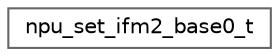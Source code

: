 digraph "Graphical Class Hierarchy"
{
 // LATEX_PDF_SIZE
  bgcolor="transparent";
  edge [fontname=Helvetica,fontsize=10,labelfontname=Helvetica,labelfontsize=10];
  node [fontname=Helvetica,fontsize=10,shape=box,height=0.2,width=0.4];
  rankdir="LR";
  Node0 [id="Node000000",label="npu_set_ifm2_base0_t",height=0.2,width=0.4,color="grey40", fillcolor="white", style="filled",URL="$structnpu__set__ifm2__base0__t.html",tooltip=" "];
}
